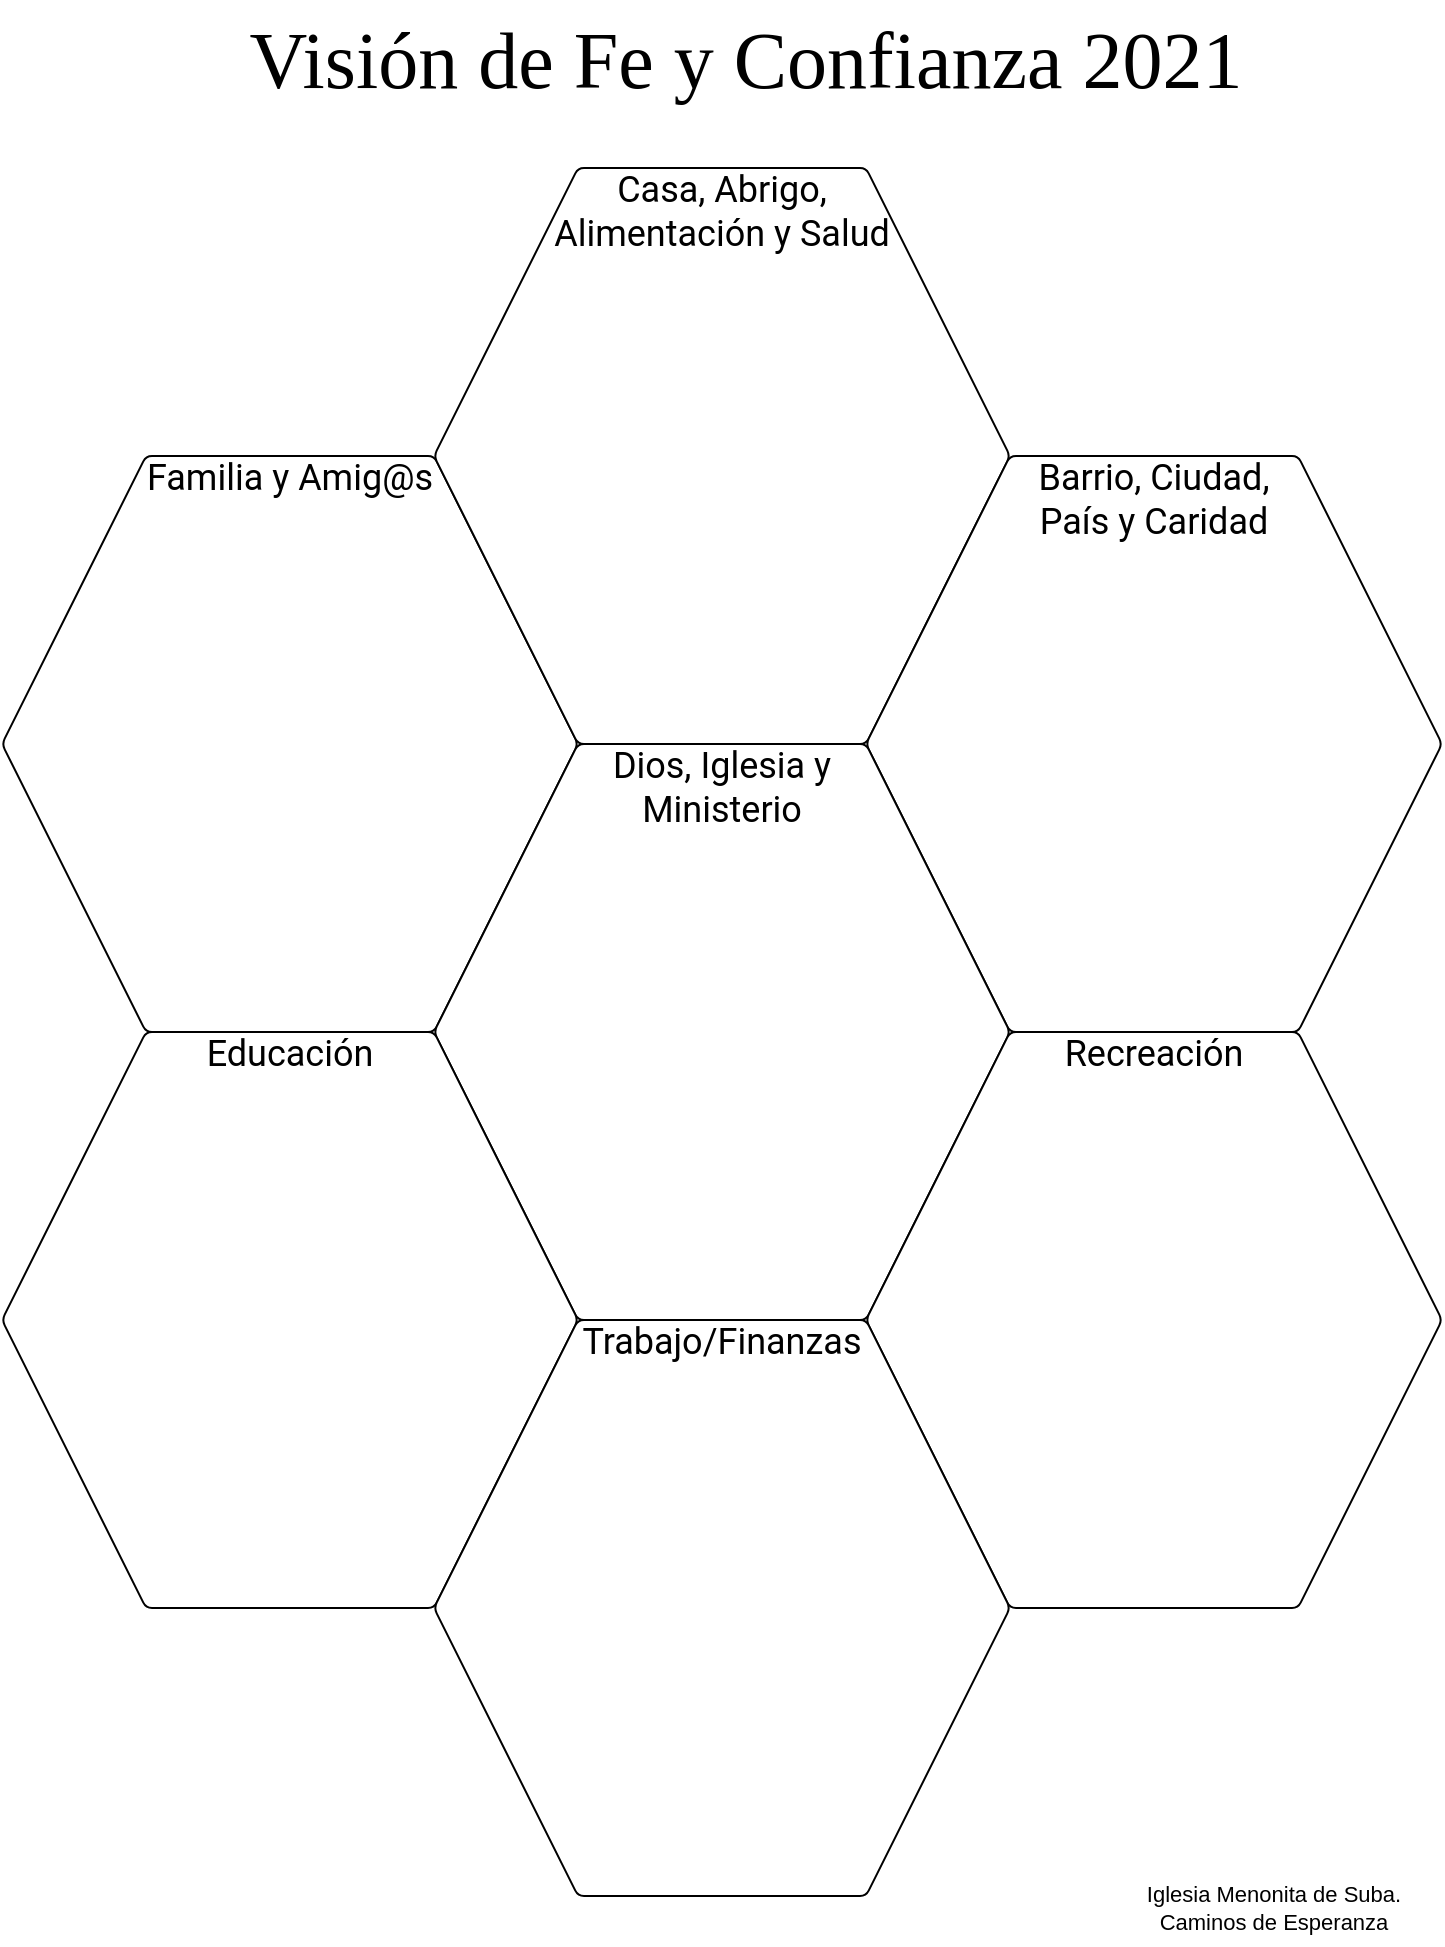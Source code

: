 <mxfile version="14.2.6" type="github">
  <diagram id="W8608z5wfeu2Tj4AKSkI" name="Page-1">
    <mxGraphModel dx="734" dy="444" grid="1" gridSize="10" guides="1" tooltips="1" connect="1" arrows="1" fold="1" page="1" pageScale="1" pageWidth="850" pageHeight="1100" math="0" shadow="0">
      <root>
        <mxCell id="0" />
        <mxCell id="1" parent="0" />
        <UserObject label="Visión de Fe y Confianza 2021" lucidchartObjectId="X.14bZdWKIrF" id="baoQIY4D1pJRypf9BfFC-2">
          <mxCell style="html=1;overflow=block;blockSpacing=1;whiteSpace=wrap;strokeColor=none;fillColor=none;whiteSpace=wrap;fontSize=40;fontFamily=Pinyon Script;fontColor=#000000;align=center;spacing=0;rounded=1;absoluteArcSize=1;arcSize=6;fontSource=https%3A%2F%2Ffonts.googleapis.com%2Fcss%3Ffamily%3DPinyon%2BScript;" vertex="1" parent="1">
            <mxGeometry x="100" y="36" width="640" height="60" as="geometry" />
          </mxCell>
        </UserObject>
        <UserObject label="Iglesia Menonita de Suba. Caminos de Esperanza" lucidchartObjectId="UkMlsRCQVLjp" id="baoQIY4D1pJRypf9BfFC-3">
          <mxCell style="html=1;overflow=block;blockSpacing=1;whiteSpace=wrap;;whiteSpace=wrap;fontSize=11;fontColor=#000000;spacing=0;strokeOpacity=0;fillOpacity=0;rounded=1;absoluteArcSize=1;arcSize=6;fillColor=#ffffff;" vertex="1" parent="1">
            <mxGeometry x="600" y="972" width="168" height="36" as="geometry" />
          </mxCell>
        </UserObject>
        <UserObject label="Familia y Amig@s" lucidchartObjectId="erMl56LG7WLp" id="baoQIY4D1pJRypf9BfFC-4">
          <mxCell style="html=1;overflow=block;blockSpacing=1;whiteSpace=wrap;shape=hexagon;perimeter=hexagonPerimeter2;whiteSpace=wrap;fontSize=18;fontFamily=Roboto;spacing=0;verticalAlign=top;rounded=1;absoluteArcSize=1;arcSize=6;fontSource=https%3A%2F%2Ffonts.googleapis.com%2Fcss%3Ffamily%3DRoboto;" vertex="1" parent="1">
            <mxGeometry x="48" y="264" width="288" height="288" as="geometry" />
          </mxCell>
        </UserObject>
        <UserObject label="&lt;font data-font-src=&quot;https://fonts.googleapis.com/css?family=Roboto&quot;&gt;Casa, Abrigo, &lt;br&gt;Alimentación y Salud&lt;/font&gt;" lucidchartObjectId="QrMlu3rrZca." id="baoQIY4D1pJRypf9BfFC-5">
          <mxCell style="html=1;overflow=block;blockSpacing=1;whiteSpace=wrap;shape=hexagon;perimeter=hexagonPerimeter2;whiteSpace=wrap;fontSize=18;fontFamily=Roboto;spacing=0;verticalAlign=top;rounded=1;absoluteArcSize=1;arcSize=6;fontSource=https%3A%2F%2Ffonts.googleapis.com%2Fcss%3Ffamily%3DRoboto;" vertex="1" parent="1">
            <mxGeometry x="264" y="120" width="288" height="288" as="geometry" />
          </mxCell>
        </UserObject>
        <UserObject label="Barrio, Ciudad,&#xa;País y Caridad" lucidchartObjectId="1rMlFoKdqbXn" id="baoQIY4D1pJRypf9BfFC-6">
          <mxCell style="html=1;overflow=block;blockSpacing=1;whiteSpace=wrap;shape=hexagon;perimeter=hexagonPerimeter2;whiteSpace=wrap;fontSize=18;fontFamily=Roboto;spacing=0;verticalAlign=top;rounded=1;absoluteArcSize=1;arcSize=6;fontSource=https%3A%2F%2Ffonts.googleapis.com%2Fcss%3Ffamily%3DRoboto;" vertex="1" parent="1">
            <mxGeometry x="480" y="264" width="288" height="288" as="geometry" />
          </mxCell>
        </UserObject>
        <UserObject label="Dios, Iglesia y &#xa;Ministerio" lucidchartObjectId="ksMl.smRjiXm" id="baoQIY4D1pJRypf9BfFC-7">
          <mxCell style="html=1;overflow=block;blockSpacing=1;whiteSpace=wrap;shape=hexagon;perimeter=hexagonPerimeter2;whiteSpace=wrap;fontSize=18;fontFamily=Roboto;spacing=0;verticalAlign=top;rounded=1;absoluteArcSize=1;arcSize=6;fontSource=https%3A%2F%2Ffonts.googleapis.com%2Fcss%3Ffamily%3DRoboto;" vertex="1" parent="1">
            <mxGeometry x="264" y="408" width="288" height="288" as="geometry" />
          </mxCell>
        </UserObject>
        <UserObject label="Educación" lucidchartObjectId="OsMlFc-oFZbU" id="baoQIY4D1pJRypf9BfFC-8">
          <mxCell style="html=1;overflow=block;blockSpacing=1;whiteSpace=wrap;shape=hexagon;perimeter=hexagonPerimeter2;whiteSpace=wrap;fontSize=18;fontFamily=Roboto;spacing=0;verticalAlign=top;rounded=1;absoluteArcSize=1;arcSize=6;fontSource=https%3A%2F%2Ffonts.googleapis.com%2Fcss%3Ffamily%3DRoboto;" vertex="1" parent="1">
            <mxGeometry x="48" y="552" width="288" height="288" as="geometry" />
          </mxCell>
        </UserObject>
        <UserObject label="Recreación" lucidchartObjectId="9sMlwAPWAeXS" id="baoQIY4D1pJRypf9BfFC-9">
          <mxCell style="html=1;overflow=block;blockSpacing=1;whiteSpace=wrap;shape=hexagon;perimeter=hexagonPerimeter2;whiteSpace=wrap;fontSize=18;fontFamily=Roboto;spacing=0;verticalAlign=top;rounded=1;absoluteArcSize=1;arcSize=6;fontSource=https%3A%2F%2Ffonts.googleapis.com%2Fcss%3Ffamily%3DRoboto;" vertex="1" parent="1">
            <mxGeometry x="480" y="552" width="288" height="288" as="geometry" />
          </mxCell>
        </UserObject>
        <UserObject label="Trabajo/Finanzas" lucidchartObjectId="mtMltKOqEJ9I" id="baoQIY4D1pJRypf9BfFC-10">
          <mxCell style="html=1;overflow=block;blockSpacing=1;whiteSpace=wrap;shape=hexagon;perimeter=hexagonPerimeter2;whiteSpace=wrap;fontSize=18;fontFamily=Roboto;spacing=0;verticalAlign=top;rounded=1;absoluteArcSize=1;arcSize=6;fontSource=https%3A%2F%2Ffonts.googleapis.com%2Fcss%3Ffamily%3DRoboto;" vertex="1" parent="1">
            <mxGeometry x="264" y="696" width="288" height="288" as="geometry" />
          </mxCell>
        </UserObject>
      </root>
    </mxGraphModel>
  </diagram>
</mxfile>
